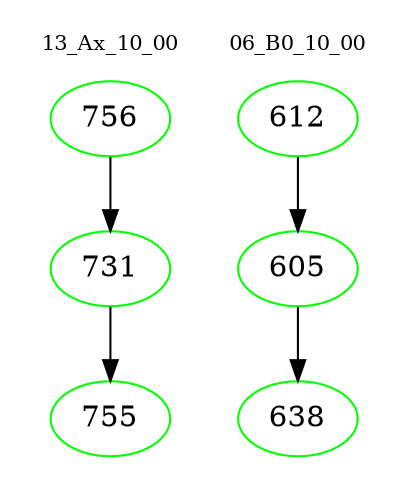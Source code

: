 digraph{
subgraph cluster_0 {
color = white
label = "13_Ax_10_00";
fontsize=10;
T0_756 [label="756", color="green"]
T0_756 -> T0_731 [color="black"]
T0_731 [label="731", color="green"]
T0_731 -> T0_755 [color="black"]
T0_755 [label="755", color="green"]
}
subgraph cluster_1 {
color = white
label = "06_B0_10_00";
fontsize=10;
T1_612 [label="612", color="green"]
T1_612 -> T1_605 [color="black"]
T1_605 [label="605", color="green"]
T1_605 -> T1_638 [color="black"]
T1_638 [label="638", color="green"]
}
}
